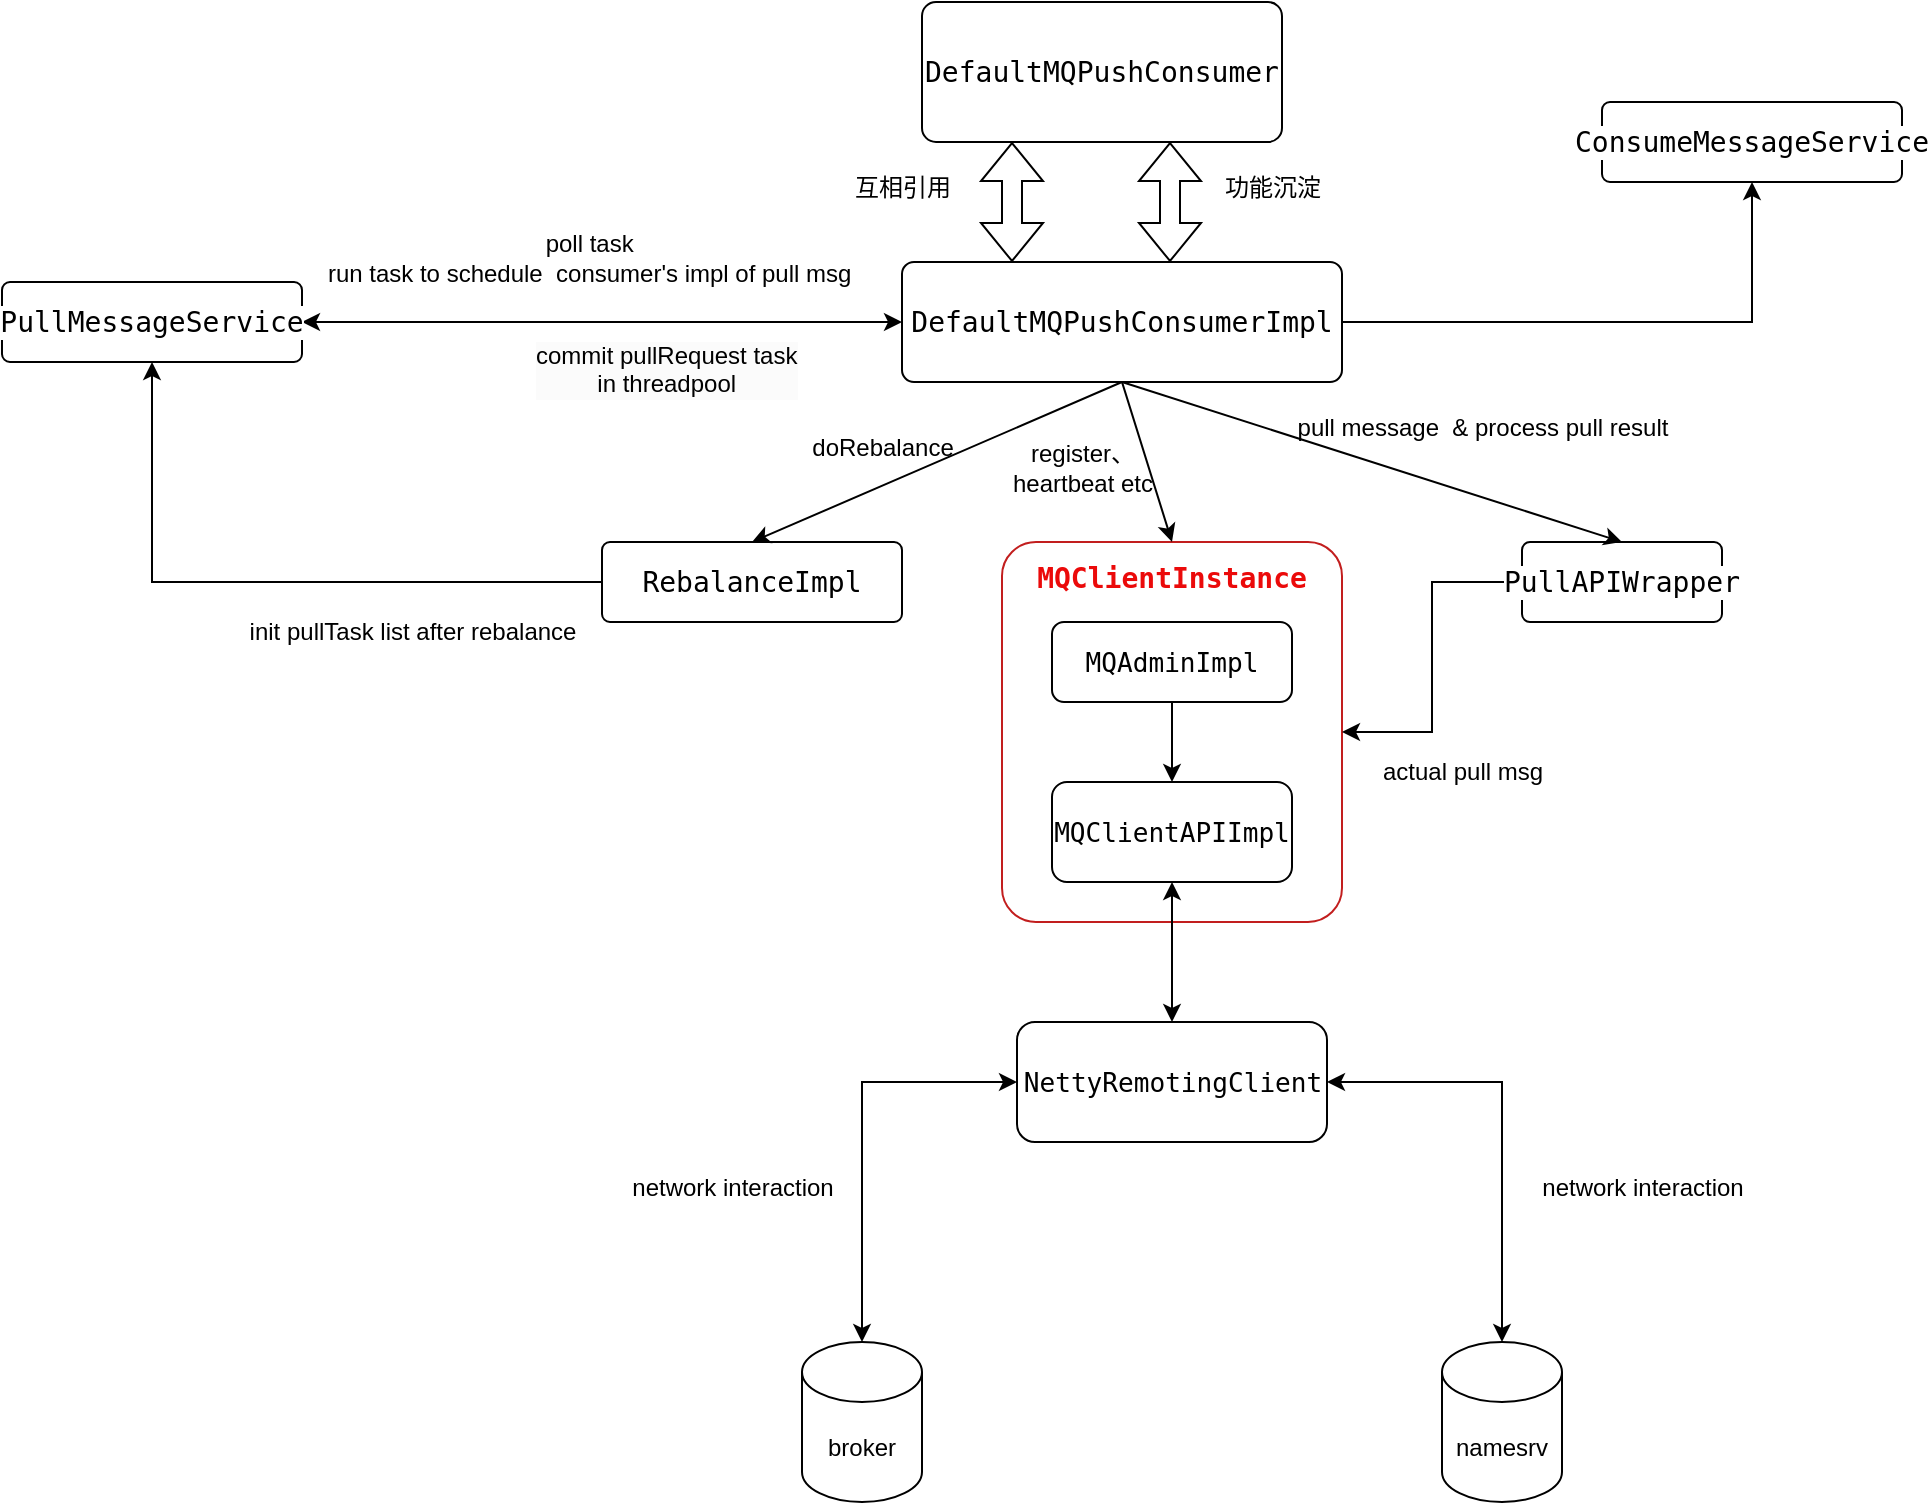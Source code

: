 <mxfile version="24.3.0" type="github">
  <diagram name="第 1 页" id="5OZkP_xjPCtTH_1tf8Rj">
    <mxGraphModel dx="2069" dy="786" grid="1" gridSize="10" guides="1" tooltips="1" connect="1" arrows="1" fold="1" page="1" pageScale="1" pageWidth="827" pageHeight="1169" math="0" shadow="0">
      <root>
        <mxCell id="0" />
        <mxCell id="1" parent="0" />
        <mxCell id="7sItwZ06oy4At5BzCm_F-1" value="&lt;div style=&quot;background-color:#ffffff;color:#080808&quot;&gt;&lt;pre style=&quot;font-family:&#39;JetBrains Mono&#39;,monospace;font-size:10.5pt;&quot;&gt;&lt;span style=&quot;color:#000000;&quot;&gt;DefaultMQPushConsumer&lt;/span&gt;&lt;/pre&gt;&lt;/div&gt;" style="rounded=1;arcSize=10;whiteSpace=wrap;html=1;align=center;" parent="1" vertex="1">
          <mxGeometry x="320" y="140" width="180" height="70" as="geometry" />
        </mxCell>
        <mxCell id="1F8kemwaF3KZRRXPmfA1-23" style="edgeStyle=orthogonalEdgeStyle;rounded=0;orthogonalLoop=1;jettySize=auto;html=1;entryX=1;entryY=0.5;entryDx=0;entryDy=0;startArrow=classic;startFill=1;" edge="1" parent="1" source="7sItwZ06oy4At5BzCm_F-2" target="7sItwZ06oy4At5BzCm_F-27">
          <mxGeometry relative="1" as="geometry" />
        </mxCell>
        <mxCell id="1F8kemwaF3KZRRXPmfA1-27" style="edgeStyle=orthogonalEdgeStyle;rounded=0;orthogonalLoop=1;jettySize=auto;html=1;entryX=0.5;entryY=1;entryDx=0;entryDy=0;" edge="1" parent="1" source="7sItwZ06oy4At5BzCm_F-2" target="7sItwZ06oy4At5BzCm_F-10">
          <mxGeometry relative="1" as="geometry" />
        </mxCell>
        <mxCell id="7sItwZ06oy4At5BzCm_F-2" value="&lt;div style=&quot;background-color:#ffffff;color:#080808&quot;&gt;&lt;pre style=&quot;font-family:&#39;JetBrains Mono&#39;,monospace;font-size:10.5pt;&quot;&gt;&lt;span style=&quot;color:#000000;&quot;&gt;DefaultMQPushConsumerImpl&lt;/span&gt;&lt;/pre&gt;&lt;/div&gt;" style="rounded=1;arcSize=10;whiteSpace=wrap;html=1;align=center;" parent="1" vertex="1">
          <mxGeometry x="310" y="270" width="220" height="60" as="geometry" />
        </mxCell>
        <mxCell id="7sItwZ06oy4At5BzCm_F-4" value="功能沉淀" style="text;html=1;align=center;verticalAlign=middle;resizable=0;points=[];autosize=1;strokeColor=none;fillColor=none;" parent="1" vertex="1">
          <mxGeometry x="460" y="218" width="70" height="30" as="geometry" />
        </mxCell>
        <mxCell id="7sItwZ06oy4At5BzCm_F-6" value="互相引用" style="text;html=1;align=center;verticalAlign=middle;resizable=0;points=[];autosize=1;strokeColor=none;fillColor=none;" parent="1" vertex="1">
          <mxGeometry x="275" y="218" width="70" height="30" as="geometry" />
        </mxCell>
        <mxCell id="1F8kemwaF3KZRRXPmfA1-26" style="edgeStyle=orthogonalEdgeStyle;rounded=0;orthogonalLoop=1;jettySize=auto;html=1;entryX=0.5;entryY=1;entryDx=0;entryDy=0;" edge="1" parent="1" source="7sItwZ06oy4At5BzCm_F-7" target="7sItwZ06oy4At5BzCm_F-27">
          <mxGeometry relative="1" as="geometry" />
        </mxCell>
        <mxCell id="7sItwZ06oy4At5BzCm_F-7" value="&lt;div style=&quot;background-color:#ffffff;color:#080808&quot;&gt;&lt;pre style=&quot;font-family:&#39;JetBrains Mono&#39;,monospace;font-size:10.5pt;&quot;&gt;&lt;span style=&quot;color:#000000;&quot;&gt;RebalanceImpl&lt;/span&gt;&lt;/pre&gt;&lt;/div&gt;" style="rounded=1;arcSize=10;whiteSpace=wrap;html=1;align=center;" parent="1" vertex="1">
          <mxGeometry x="160" y="410" width="150" height="40" as="geometry" />
        </mxCell>
        <mxCell id="7sItwZ06oy4At5BzCm_F-8" value="&lt;div style=&quot;background-color: rgb(255, 255, 255);&quot;&gt;&lt;pre style=&quot;font-family: &amp;quot;JetBrains Mono&amp;quot;, monospace; font-size: 10.5pt;&quot;&gt;&lt;b style=&quot;&quot;&gt;&lt;font color=&quot;#eb0a0a&quot;&gt;MQClientInstance&lt;/font&gt;&lt;/b&gt;&lt;/pre&gt;&lt;pre style=&quot;font-family: &amp;quot;JetBrains Mono&amp;quot;, monospace; font-size: 10.5pt;&quot;&gt;&lt;b style=&quot;&quot;&gt;&lt;font color=&quot;#eb0a0a&quot;&gt;&lt;br&gt;&lt;/font&gt;&lt;/b&gt;&lt;/pre&gt;&lt;pre style=&quot;font-family: &amp;quot;JetBrains Mono&amp;quot;, monospace; font-size: 10.5pt;&quot;&gt;&lt;b style=&quot;&quot;&gt;&lt;font color=&quot;#eb0a0a&quot;&gt;&lt;br&gt;&lt;/font&gt;&lt;/b&gt;&lt;/pre&gt;&lt;pre style=&quot;font-family: &amp;quot;JetBrains Mono&amp;quot;, monospace; font-size: 10.5pt;&quot;&gt;&lt;b style=&quot;&quot;&gt;&lt;font color=&quot;#eb0a0a&quot;&gt;&lt;br&gt;&lt;/font&gt;&lt;/b&gt;&lt;/pre&gt;&lt;pre style=&quot;font-family: &amp;quot;JetBrains Mono&amp;quot;, monospace; font-size: 10.5pt;&quot;&gt;&lt;b style=&quot;&quot;&gt;&lt;font color=&quot;#eb0a0a&quot;&gt;&lt;br&gt;&lt;/font&gt;&lt;/b&gt;&lt;/pre&gt;&lt;pre style=&quot;font-family: &amp;quot;JetBrains Mono&amp;quot;, monospace; font-size: 10.5pt;&quot;&gt;&lt;b style=&quot;&quot;&gt;&lt;font color=&quot;#eb0a0a&quot;&gt;&lt;br&gt;&lt;/font&gt;&lt;/b&gt;&lt;/pre&gt;&lt;/div&gt;" style="rounded=1;arcSize=10;whiteSpace=wrap;html=1;align=center;strokeColor=#c21e1e;" parent="1" vertex="1">
          <mxGeometry x="360" y="410" width="170" height="190" as="geometry" />
        </mxCell>
        <mxCell id="7sItwZ06oy4At5BzCm_F-15" value="" style="edgeStyle=orthogonalEdgeStyle;rounded=0;orthogonalLoop=1;jettySize=auto;html=1;" parent="1" source="7sItwZ06oy4At5BzCm_F-9" target="7sItwZ06oy4At5BzCm_F-8" edge="1">
          <mxGeometry relative="1" as="geometry" />
        </mxCell>
        <mxCell id="7sItwZ06oy4At5BzCm_F-9" value="&lt;div style=&quot;background-color:#ffffff;color:#080808&quot;&gt;&lt;pre style=&quot;font-family:&#39;JetBrains Mono&#39;,monospace;font-size:10.5pt;&quot;&gt;&lt;span style=&quot;color:#000000;&quot;&gt;PullAPIWrapper&lt;/span&gt;&lt;/pre&gt;&lt;/div&gt;" style="rounded=1;arcSize=10;whiteSpace=wrap;html=1;align=center;" parent="1" vertex="1">
          <mxGeometry x="620" y="410" width="100" height="40" as="geometry" />
        </mxCell>
        <mxCell id="7sItwZ06oy4At5BzCm_F-10" value="&lt;div style=&quot;background-color:#ffffff;color:#080808&quot;&gt;&lt;pre style=&quot;font-family:&#39;JetBrains Mono&#39;,monospace;font-size:10.5pt;&quot;&gt;&lt;span style=&quot;color:#000000;&quot;&gt;ConsumeMessageService&lt;/span&gt;&lt;/pre&gt;&lt;/div&gt;" style="rounded=1;arcSize=10;whiteSpace=wrap;html=1;align=center;" parent="1" vertex="1">
          <mxGeometry x="660" y="190" width="150" height="40" as="geometry" />
        </mxCell>
        <mxCell id="7sItwZ06oy4At5BzCm_F-11" value="" style="endArrow=none;html=1;rounded=0;entryX=0.5;entryY=1;entryDx=0;entryDy=0;exitX=0.5;exitY=0;exitDx=0;exitDy=0;startArrow=classic;startFill=1;endFill=0;" parent="1" source="7sItwZ06oy4At5BzCm_F-7" target="7sItwZ06oy4At5BzCm_F-2" edge="1">
          <mxGeometry width="50" height="50" relative="1" as="geometry">
            <mxPoint x="390" y="470" as="sourcePoint" />
            <mxPoint x="440" y="420" as="targetPoint" />
          </mxGeometry>
        </mxCell>
        <mxCell id="7sItwZ06oy4At5BzCm_F-12" value="doRebalance" style="text;html=1;align=center;verticalAlign=middle;resizable=0;points=[];autosize=1;strokeColor=none;fillColor=none;" parent="1" vertex="1">
          <mxGeometry x="255" y="348" width="90" height="30" as="geometry" />
        </mxCell>
        <mxCell id="7sItwZ06oy4At5BzCm_F-13" value="" style="endArrow=classic;html=1;rounded=0;exitX=0.5;exitY=1;exitDx=0;exitDy=0;entryX=0.5;entryY=0;entryDx=0;entryDy=0;startArrow=none;startFill=0;endFill=1;" parent="1" source="7sItwZ06oy4At5BzCm_F-2" target="7sItwZ06oy4At5BzCm_F-9" edge="1">
          <mxGeometry width="50" height="50" relative="1" as="geometry">
            <mxPoint x="390" y="470" as="sourcePoint" />
            <mxPoint x="440" y="420" as="targetPoint" />
          </mxGeometry>
        </mxCell>
        <mxCell id="7sItwZ06oy4At5BzCm_F-14" value="pull message&amp;nbsp; &amp;amp; process pull result" style="text;html=1;align=center;verticalAlign=middle;resizable=0;points=[];autosize=1;strokeColor=none;fillColor=none;" parent="1" vertex="1">
          <mxGeometry x="495" y="338" width="210" height="30" as="geometry" />
        </mxCell>
        <mxCell id="7sItwZ06oy4At5BzCm_F-16" value="actual&amp;nbsp;pull msg" style="text;html=1;align=center;verticalAlign=middle;resizable=0;points=[];autosize=1;strokeColor=none;fillColor=none;" parent="1" vertex="1">
          <mxGeometry x="540" y="510" width="100" height="30" as="geometry" />
        </mxCell>
        <mxCell id="7sItwZ06oy4At5BzCm_F-17" value="broker" style="shape=cylinder3;whiteSpace=wrap;html=1;boundedLbl=1;backgroundOutline=1;size=15;" parent="1" vertex="1">
          <mxGeometry x="260" y="810" width="60" height="80" as="geometry" />
        </mxCell>
        <mxCell id="7sItwZ06oy4At5BzCm_F-22" value="" style="endArrow=classic;html=1;rounded=0;exitX=0.5;exitY=1;exitDx=0;exitDy=0;entryX=0.5;entryY=0;entryDx=0;entryDy=0;" parent="1" source="7sItwZ06oy4At5BzCm_F-2" target="7sItwZ06oy4At5BzCm_F-8" edge="1">
          <mxGeometry width="50" height="50" relative="1" as="geometry">
            <mxPoint x="390" y="470" as="sourcePoint" />
            <mxPoint x="440" y="420" as="targetPoint" />
          </mxGeometry>
        </mxCell>
        <mxCell id="7sItwZ06oy4At5BzCm_F-27" value="&lt;div style=&quot;background-color:#ffffff;color:#080808&quot;&gt;&lt;pre style=&quot;font-family:&#39;JetBrains Mono&#39;,monospace;font-size:10.5pt;&quot;&gt;&lt;span style=&quot;color:#000000;&quot;&gt;PullMessageService&lt;/span&gt;&lt;/pre&gt;&lt;/div&gt;" style="rounded=1;arcSize=10;whiteSpace=wrap;html=1;align=center;" parent="1" vertex="1">
          <mxGeometry x="-140" y="280" width="150" height="40" as="geometry" />
        </mxCell>
        <mxCell id="A79vf8VHWR560ZBtpRG7-1" value="register、&lt;div&gt;heartbeat etc&lt;/div&gt;" style="text;html=1;align=center;verticalAlign=middle;resizable=0;points=[];autosize=1;strokeColor=none;fillColor=none;" parent="1" vertex="1">
          <mxGeometry x="355" y="353" width="90" height="40" as="geometry" />
        </mxCell>
        <mxCell id="1F8kemwaF3KZRRXPmfA1-4" value="" style="edgeStyle=orthogonalEdgeStyle;rounded=0;orthogonalLoop=1;jettySize=auto;html=1;" edge="1" parent="1" source="1F8kemwaF3KZRRXPmfA1-2" target="1F8kemwaF3KZRRXPmfA1-3">
          <mxGeometry relative="1" as="geometry" />
        </mxCell>
        <mxCell id="1F8kemwaF3KZRRXPmfA1-2" value="&lt;div style=&quot;background-color:#ffffff;color:#080808&quot;&gt;&lt;pre style=&quot;font-family:&#39;JetBrains Mono&#39;,monospace;font-size:9.8pt;&quot;&gt;&lt;span style=&quot;color:#000000;&quot;&gt;MQAdminImpl&lt;/span&gt;&lt;/pre&gt;&lt;/div&gt;" style="rounded=1;whiteSpace=wrap;html=1;" vertex="1" parent="1">
          <mxGeometry x="385" y="450" width="120" height="40" as="geometry" />
        </mxCell>
        <mxCell id="1F8kemwaF3KZRRXPmfA1-10" style="edgeStyle=orthogonalEdgeStyle;rounded=0;orthogonalLoop=1;jettySize=auto;html=1;entryX=0.5;entryY=0;entryDx=0;entryDy=0;startArrow=classic;startFill=1;" edge="1" parent="1" source="1F8kemwaF3KZRRXPmfA1-3" target="1F8kemwaF3KZRRXPmfA1-9">
          <mxGeometry relative="1" as="geometry" />
        </mxCell>
        <mxCell id="1F8kemwaF3KZRRXPmfA1-3" value="&lt;div style=&quot;background-color:#ffffff;color:#080808&quot;&gt;&lt;pre style=&quot;font-family:&#39;JetBrains Mono&#39;,monospace;font-size:9.8pt;&quot;&gt;&lt;span style=&quot;color:#000000;&quot;&gt;MQClientAPIImpl&lt;/span&gt;&lt;/pre&gt;&lt;/div&gt;" style="rounded=1;whiteSpace=wrap;html=1;" vertex="1" parent="1">
          <mxGeometry x="385" y="530" width="120" height="50" as="geometry" />
        </mxCell>
        <mxCell id="1F8kemwaF3KZRRXPmfA1-8" value="namesrv" style="shape=cylinder3;whiteSpace=wrap;html=1;boundedLbl=1;backgroundOutline=1;size=15;" vertex="1" parent="1">
          <mxGeometry x="580" y="810" width="60" height="80" as="geometry" />
        </mxCell>
        <mxCell id="1F8kemwaF3KZRRXPmfA1-9" value="&lt;div style=&quot;background-color:#ffffff;color:#080808&quot;&gt;&lt;pre style=&quot;font-family:&#39;JetBrains Mono&#39;,monospace;font-size:9.8pt;&quot;&gt;&lt;span style=&quot;color:#000000;&quot;&gt;NettyRemotingClient&lt;/span&gt;&lt;/pre&gt;&lt;/div&gt;" style="rounded=1;whiteSpace=wrap;html=1;" vertex="1" parent="1">
          <mxGeometry x="367.5" y="650" width="155" height="60" as="geometry" />
        </mxCell>
        <mxCell id="1F8kemwaF3KZRRXPmfA1-12" style="edgeStyle=orthogonalEdgeStyle;rounded=0;orthogonalLoop=1;jettySize=auto;html=1;entryX=0.5;entryY=0;entryDx=0;entryDy=0;entryPerimeter=0;startArrow=classic;startFill=1;" edge="1" parent="1" source="1F8kemwaF3KZRRXPmfA1-9" target="7sItwZ06oy4At5BzCm_F-17">
          <mxGeometry relative="1" as="geometry" />
        </mxCell>
        <mxCell id="1F8kemwaF3KZRRXPmfA1-13" style="edgeStyle=orthogonalEdgeStyle;rounded=0;orthogonalLoop=1;jettySize=auto;html=1;entryX=0.5;entryY=0;entryDx=0;entryDy=0;entryPerimeter=0;startArrow=classic;startFill=1;" edge="1" parent="1" source="1F8kemwaF3KZRRXPmfA1-9" target="1F8kemwaF3KZRRXPmfA1-8">
          <mxGeometry relative="1" as="geometry" />
        </mxCell>
        <mxCell id="1F8kemwaF3KZRRXPmfA1-14" value="network interaction" style="text;html=1;align=center;verticalAlign=middle;resizable=0;points=[];autosize=1;strokeColor=none;fillColor=none;" vertex="1" parent="1">
          <mxGeometry x="165" y="718" width="120" height="30" as="geometry" />
        </mxCell>
        <mxCell id="1F8kemwaF3KZRRXPmfA1-15" value="network interaction" style="text;html=1;align=center;verticalAlign=middle;resizable=0;points=[];autosize=1;strokeColor=none;fillColor=none;" vertex="1" parent="1">
          <mxGeometry x="620" y="718" width="120" height="30" as="geometry" />
        </mxCell>
        <mxCell id="1F8kemwaF3KZRRXPmfA1-17" value="" style="shape=flexArrow;endArrow=classic;startArrow=classic;html=1;rounded=0;entryX=0.25;entryY=1;entryDx=0;entryDy=0;exitX=0.25;exitY=0;exitDx=0;exitDy=0;" edge="1" parent="1" source="7sItwZ06oy4At5BzCm_F-2" target="7sItwZ06oy4At5BzCm_F-1">
          <mxGeometry width="100" height="100" relative="1" as="geometry">
            <mxPoint x="480" y="580" as="sourcePoint" />
            <mxPoint x="580" y="480" as="targetPoint" />
          </mxGeometry>
        </mxCell>
        <mxCell id="1F8kemwaF3KZRRXPmfA1-19" value="" style="shape=flexArrow;endArrow=classic;startArrow=classic;html=1;rounded=0;entryX=0.25;entryY=1;entryDx=0;entryDy=0;exitX=0.25;exitY=0;exitDx=0;exitDy=0;" edge="1" parent="1">
          <mxGeometry width="100" height="100" relative="1" as="geometry">
            <mxPoint x="444" y="270" as="sourcePoint" />
            <mxPoint x="444" y="210" as="targetPoint" />
          </mxGeometry>
        </mxCell>
        <mxCell id="1F8kemwaF3KZRRXPmfA1-20" value="poll task&amp;nbsp;&lt;div&gt;run task to schedule&amp;nbsp; consumer&#39;s impl of pull msg&lt;span style=&quot;background-color: initial;&quot;&gt;&amp;nbsp;&lt;/span&gt;&lt;/div&gt;" style="text;html=1;align=center;verticalAlign=middle;resizable=0;points=[];autosize=1;strokeColor=none;fillColor=none;" vertex="1" parent="1">
          <mxGeometry x="10" y="248" width="290" height="40" as="geometry" />
        </mxCell>
        <mxCell id="1F8kemwaF3KZRRXPmfA1-21" value="&lt;span style=&quot;color: rgb(0, 0, 0); font-family: Helvetica; font-size: 12px; font-style: normal; font-variant-ligatures: normal; font-variant-caps: normal; font-weight: 400; letter-spacing: normal; orphans: 2; text-align: center; text-indent: 0px; text-transform: none; widows: 2; word-spacing: 0px; -webkit-text-stroke-width: 0px; white-space: nowrap; background-color: rgb(251, 251, 251); text-decoration-thickness: initial; text-decoration-style: initial; text-decoration-color: initial; display: inline !important; float: none;&quot;&gt;commit pullRequest task&lt;/span&gt;&lt;div style=&quot;forced-color-adjust: none; color: rgb(0, 0, 0); font-family: Helvetica; font-size: 12px; font-style: normal; font-variant-ligatures: normal; font-variant-caps: normal; font-weight: 400; letter-spacing: normal; orphans: 2; text-align: center; text-indent: 0px; text-transform: none; widows: 2; word-spacing: 0px; -webkit-text-stroke-width: 0px; white-space: nowrap; background-color: rgb(251, 251, 251); text-decoration-thickness: initial; text-decoration-style: initial; text-decoration-color: initial;&quot;&gt;in threadpool&lt;/div&gt;" style="text;whiteSpace=wrap;html=1;" vertex="1" parent="1">
          <mxGeometry x="125" y="303" width="160" height="50" as="geometry" />
        </mxCell>
        <mxCell id="1F8kemwaF3KZRRXPmfA1-25" value="init pullTask list after rebalance" style="text;html=1;align=center;verticalAlign=middle;resizable=0;points=[];autosize=1;strokeColor=none;fillColor=none;" vertex="1" parent="1">
          <mxGeometry x="-30" y="440" width="190" height="30" as="geometry" />
        </mxCell>
      </root>
    </mxGraphModel>
  </diagram>
</mxfile>
